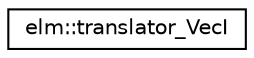digraph G
{
  edge [fontname="Helvetica",fontsize="10",labelfontname="Helvetica",labelfontsize="10"];
  node [fontname="Helvetica",fontsize="10",shape=record];
  rankdir="LR";
  Node1 [label="elm::translator_VecI",height=0.2,width=0.4,color="black", fillcolor="white", style="filled",URL="$structelm_1_1translator__VecI.html",tooltip="STL string &lt;-&gt; OpenCV CvTermCriteria translator for adding CvTermCriteria to boost property trees..."];
}
